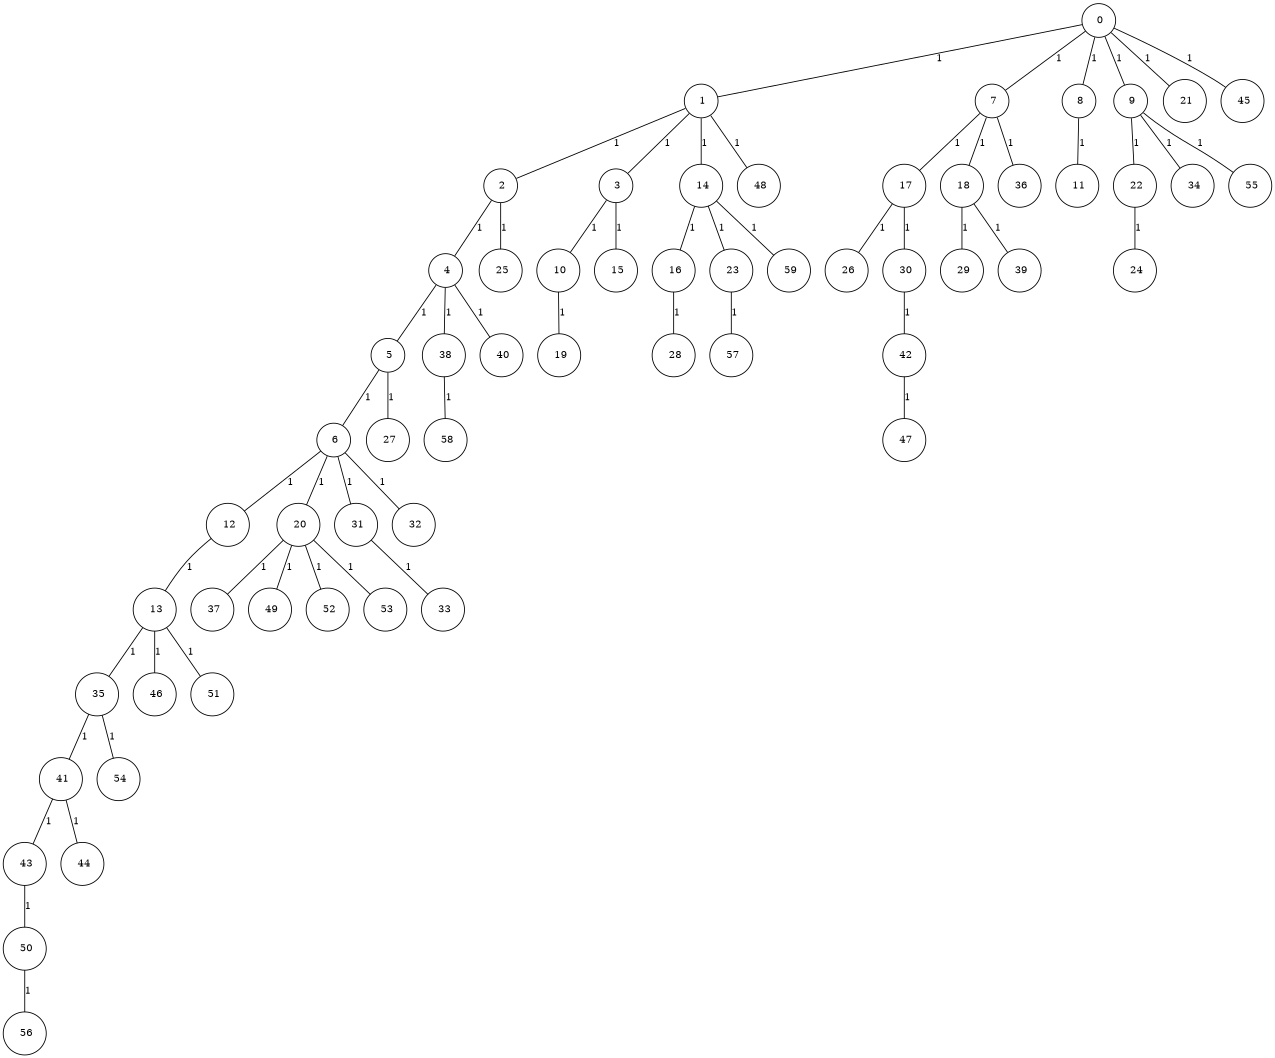 graph G {
size="8.5,11;"
ratio = "expand;"
fixedsize="true;"
overlap="scale;"
node[shape=circle,width=.12,hight=.12,fontsize=12]
edge[fontsize=12]

0[label=" 0" color=black, pos="2.3085175,2.3544929!"];
1[label=" 1" color=black, pos="1.9717833,0.52085154!"];
2[label=" 2" color=black, pos="1.4662533,1.4309032!"];
3[label=" 3" color=black, pos="2.2742585,0.86209249!"];
4[label=" 4" color=black, pos="0.068110445,2.0483486!"];
5[label=" 5" color=black, pos="0.5873047,1.7065753!"];
6[label=" 6" color=black, pos="2.1549174,0.14506497!"];
7[label=" 7" color=black, pos="2.1562925,1.6632952!"];
8[label=" 8" color=black, pos="0.82763018,1.6214718!"];
9[label=" 9" color=black, pos="1.3822289,2.5796008!"];
10[label=" 10" color=black, pos="0.33815478,1.682742!"];
11[label=" 11" color=black, pos="2.7611833,1.4407401!"];
12[label=" 12" color=black, pos="2.9930636,2.7933054!"];
13[label=" 13" color=black, pos="2.4921413,0.59471871!"];
14[label=" 14" color=black, pos="2.404539,2.831339!"];
15[label=" 15" color=black, pos="1.1511495,0.025641481!"];
16[label=" 16" color=black, pos="1.5124222,0.77819317!"];
17[label=" 17" color=black, pos="0.78943657,0.74313328!"];
18[label=" 18" color=black, pos="0.36829789,1.7400046!"];
19[label=" 19" color=black, pos="2.9707097,0.958775!"];
20[label=" 20" color=black, pos="1.6698334,2.5441415!"];
21[label=" 21" color=black, pos="2.251961,1.8090335!"];
22[label=" 22" color=black, pos="0.87864392,1.2173314!"];
23[label=" 23" color=black, pos="2.1350066,1.008573!"];
24[label=" 24" color=black, pos="2.8900861,1.5420799!"];
25[label=" 25" color=black, pos="1.1445602,0.80711405!"];
26[label=" 26" color=black, pos="1.7110884,2.6423393!"];
27[label=" 27" color=black, pos="2.7278633,0.64557135!"];
28[label=" 28" color=black, pos="2.3531946,1.5596716!"];
29[label=" 29" color=black, pos="2.3285731,0.26165553!"];
30[label=" 30" color=black, pos="2.0090776,1.2370104!"];
31[label=" 31" color=black, pos="1.7219598,0.79151306!"];
32[label=" 32" color=black, pos="0.032349667,1.2915687!"];
33[label=" 33" color=black, pos="1.6188061,0.68976788!"];
34[label=" 34" color=black, pos="1.6458014,2.0116926!"];
35[label=" 35" color=black, pos="2.9332214,1.7713615!"];
36[label=" 36" color=black, pos="0.8469768,1.8915717!"];
37[label=" 37" color=black, pos="0.69973811,0.38276692!"];
38[label=" 38" color=black, pos="0.63221414,2.8529!"];
39[label=" 39" color=black, pos="2.8653608,2.9662199!"];
40[label=" 40" color=black, pos="2.978006,1.0746203!"];
41[label=" 41" color=black, pos="2.3564713,1.9267066!"];
42[label=" 42" color=black, pos="2.0964953,1.3759374!"];
43[label=" 43" color=black, pos="1.5956631,2.3161328!"];
44[label=" 44" color=black, pos="2.4783318,1.6181898!"];
45[label=" 45" color=black, pos="2.3609317,2.8868857!"];
46[label=" 46" color=black, pos="1.620734,1.3473198!"];
47[label=" 47" color=black, pos="2.3841987,1.3838053!"];
48[label=" 48" color=black, pos="2.5713283,1.9590167!"];
49[label=" 49" color=black, pos="2.2228137,2.9300723!"];
50[label=" 50" color=black, pos="1.8241224,0.34902575!"];
51[label=" 51" color=black, pos="2.4533085,0.86242536!"];
52[label=" 52" color=black, pos="0.87286305,1.1097103!"];
53[label=" 53" color=black, pos="2.4815719,0.22694058!"];
54[label=" 54" color=black, pos="0.73638159,1.5884007!"];
55[label=" 55" color=black, pos="0.88780011,1.4827849!"];
56[label=" 56" color=black, pos="0.43063155,0.38692809!"];
57[label=" 57" color=black, pos="2.3275248,0.97275426!"];
58[label=" 58" color=black, pos="0.62301011,1.5714326!"];
59[label=" 59" color=black, pos="0.98693858,1.007959!"];
0--1[label="1"]
0--7[label="1"]
0--8[label="1"]
0--9[label="1"]
0--21[label="1"]
0--45[label="1"]
1--2[label="1"]
1--3[label="1"]
1--14[label="1"]
1--48[label="1"]
2--4[label="1"]
2--25[label="1"]
3--10[label="1"]
3--15[label="1"]
4--5[label="1"]
4--38[label="1"]
4--40[label="1"]
5--6[label="1"]
5--27[label="1"]
6--12[label="1"]
6--20[label="1"]
6--31[label="1"]
6--32[label="1"]
7--17[label="1"]
7--18[label="1"]
7--36[label="1"]
8--11[label="1"]
9--22[label="1"]
9--34[label="1"]
9--55[label="1"]
10--19[label="1"]
12--13[label="1"]
13--35[label="1"]
13--46[label="1"]
13--51[label="1"]
14--16[label="1"]
14--23[label="1"]
14--59[label="1"]
16--28[label="1"]
17--26[label="1"]
17--30[label="1"]
18--29[label="1"]
18--39[label="1"]
20--37[label="1"]
20--49[label="1"]
20--52[label="1"]
20--53[label="1"]
22--24[label="1"]
23--57[label="1"]
30--42[label="1"]
31--33[label="1"]
35--41[label="1"]
35--54[label="1"]
38--58[label="1"]
41--43[label="1"]
41--44[label="1"]
42--47[label="1"]
43--50[label="1"]
50--56[label="1"]

}
